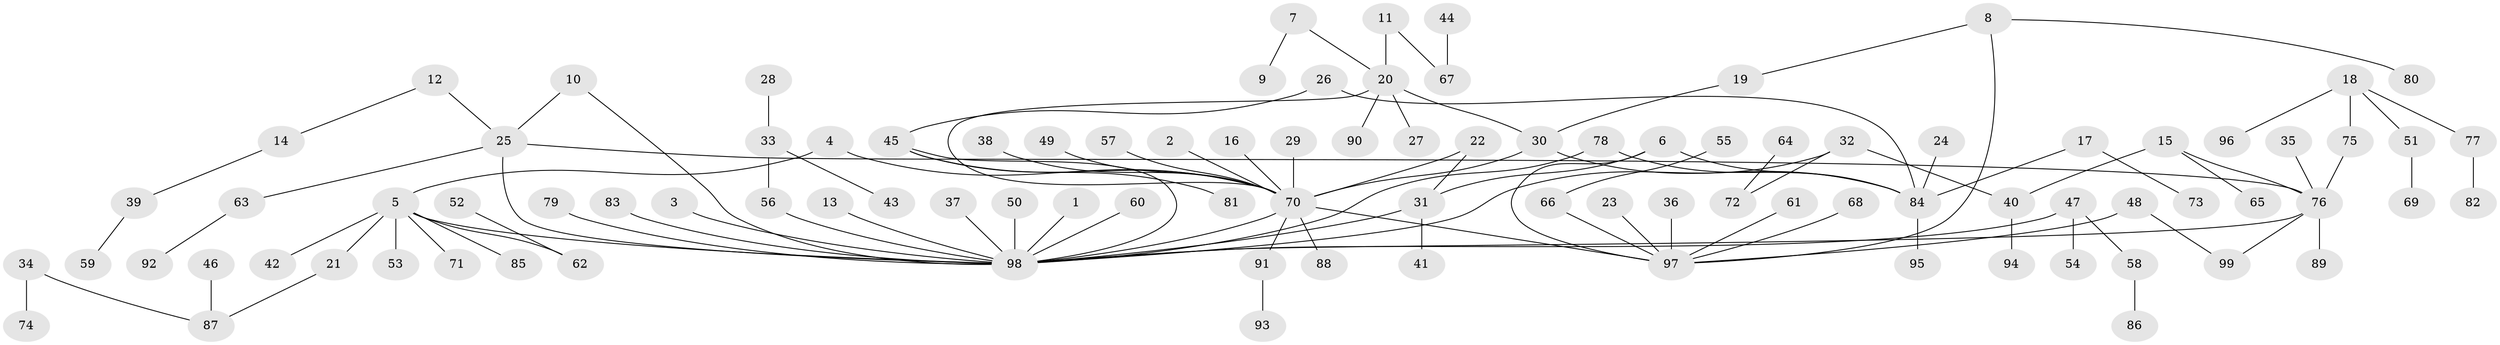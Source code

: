 // original degree distribution, {20: 0.007142857142857143, 9: 0.014285714285714285, 16: 0.007142857142857143, 1: 0.5714285714285714, 4: 0.04285714285714286, 3: 0.10714285714285714, 10: 0.007142857142857143, 2: 0.19285714285714287, 7: 0.007142857142857143, 8: 0.007142857142857143, 6: 0.007142857142857143, 5: 0.02857142857142857}
// Generated by graph-tools (version 1.1) at 2025/36/03/04/25 23:36:45]
// undirected, 99 vertices, 111 edges
graph export_dot {
  node [color=gray90,style=filled];
  1;
  2;
  3;
  4;
  5;
  6;
  7;
  8;
  9;
  10;
  11;
  12;
  13;
  14;
  15;
  16;
  17;
  18;
  19;
  20;
  21;
  22;
  23;
  24;
  25;
  26;
  27;
  28;
  29;
  30;
  31;
  32;
  33;
  34;
  35;
  36;
  37;
  38;
  39;
  40;
  41;
  42;
  43;
  44;
  45;
  46;
  47;
  48;
  49;
  50;
  51;
  52;
  53;
  54;
  55;
  56;
  57;
  58;
  59;
  60;
  61;
  62;
  63;
  64;
  65;
  66;
  67;
  68;
  69;
  70;
  71;
  72;
  73;
  74;
  75;
  76;
  77;
  78;
  79;
  80;
  81;
  82;
  83;
  84;
  85;
  86;
  87;
  88;
  89;
  90;
  91;
  92;
  93;
  94;
  95;
  96;
  97;
  98;
  99;
  1 -- 98 [weight=1.0];
  2 -- 70 [weight=1.0];
  3 -- 98 [weight=1.0];
  4 -- 5 [weight=1.0];
  4 -- 70 [weight=1.0];
  5 -- 21 [weight=1.0];
  5 -- 42 [weight=1.0];
  5 -- 53 [weight=1.0];
  5 -- 62 [weight=1.0];
  5 -- 71 [weight=1.0];
  5 -- 85 [weight=1.0];
  5 -- 98 [weight=1.0];
  6 -- 31 [weight=1.0];
  6 -- 84 [weight=1.0];
  6 -- 97 [weight=1.0];
  7 -- 9 [weight=1.0];
  7 -- 20 [weight=1.0];
  8 -- 19 [weight=1.0];
  8 -- 80 [weight=1.0];
  8 -- 97 [weight=1.0];
  10 -- 25 [weight=1.0];
  10 -- 98 [weight=1.0];
  11 -- 20 [weight=1.0];
  11 -- 67 [weight=1.0];
  12 -- 14 [weight=1.0];
  12 -- 25 [weight=1.0];
  13 -- 98 [weight=1.0];
  14 -- 39 [weight=1.0];
  15 -- 40 [weight=1.0];
  15 -- 65 [weight=1.0];
  15 -- 76 [weight=1.0];
  16 -- 70 [weight=1.0];
  17 -- 73 [weight=1.0];
  17 -- 84 [weight=1.0];
  18 -- 51 [weight=1.0];
  18 -- 75 [weight=1.0];
  18 -- 77 [weight=1.0];
  18 -- 96 [weight=1.0];
  19 -- 30 [weight=1.0];
  20 -- 27 [weight=1.0];
  20 -- 30 [weight=1.0];
  20 -- 70 [weight=1.0];
  20 -- 90 [weight=1.0];
  21 -- 87 [weight=1.0];
  22 -- 31 [weight=1.0];
  22 -- 70 [weight=1.0];
  23 -- 97 [weight=1.0];
  24 -- 84 [weight=1.0];
  25 -- 63 [weight=1.0];
  25 -- 76 [weight=1.0];
  25 -- 98 [weight=1.0];
  26 -- 45 [weight=1.0];
  26 -- 84 [weight=1.0];
  28 -- 33 [weight=1.0];
  29 -- 70 [weight=1.0];
  30 -- 70 [weight=1.0];
  30 -- 84 [weight=1.0];
  31 -- 41 [weight=1.0];
  31 -- 98 [weight=1.0];
  32 -- 40 [weight=1.0];
  32 -- 72 [weight=1.0];
  32 -- 98 [weight=1.0];
  33 -- 43 [weight=1.0];
  33 -- 56 [weight=1.0];
  34 -- 74 [weight=1.0];
  34 -- 87 [weight=1.0];
  35 -- 76 [weight=1.0];
  36 -- 97 [weight=1.0];
  37 -- 98 [weight=1.0];
  38 -- 70 [weight=1.0];
  39 -- 59 [weight=1.0];
  40 -- 94 [weight=1.0];
  44 -- 67 [weight=1.0];
  45 -- 70 [weight=1.0];
  45 -- 81 [weight=1.0];
  45 -- 98 [weight=1.0];
  46 -- 87 [weight=1.0];
  47 -- 54 [weight=1.0];
  47 -- 58 [weight=1.0];
  47 -- 98 [weight=1.0];
  48 -- 97 [weight=1.0];
  48 -- 99 [weight=1.0];
  49 -- 70 [weight=1.0];
  50 -- 98 [weight=1.0];
  51 -- 69 [weight=1.0];
  52 -- 62 [weight=1.0];
  55 -- 66 [weight=1.0];
  56 -- 98 [weight=1.0];
  57 -- 70 [weight=1.0];
  58 -- 86 [weight=1.0];
  60 -- 98 [weight=1.0];
  61 -- 97 [weight=1.0];
  63 -- 92 [weight=1.0];
  64 -- 72 [weight=1.0];
  66 -- 97 [weight=1.0];
  68 -- 97 [weight=1.0];
  70 -- 88 [weight=1.0];
  70 -- 91 [weight=1.0];
  70 -- 97 [weight=1.0];
  70 -- 98 [weight=1.0];
  75 -- 76 [weight=1.0];
  76 -- 89 [weight=1.0];
  76 -- 98 [weight=1.0];
  76 -- 99 [weight=1.0];
  77 -- 82 [weight=1.0];
  78 -- 84 [weight=1.0];
  78 -- 98 [weight=1.0];
  79 -- 98 [weight=1.0];
  83 -- 98 [weight=1.0];
  84 -- 95 [weight=1.0];
  91 -- 93 [weight=1.0];
}
